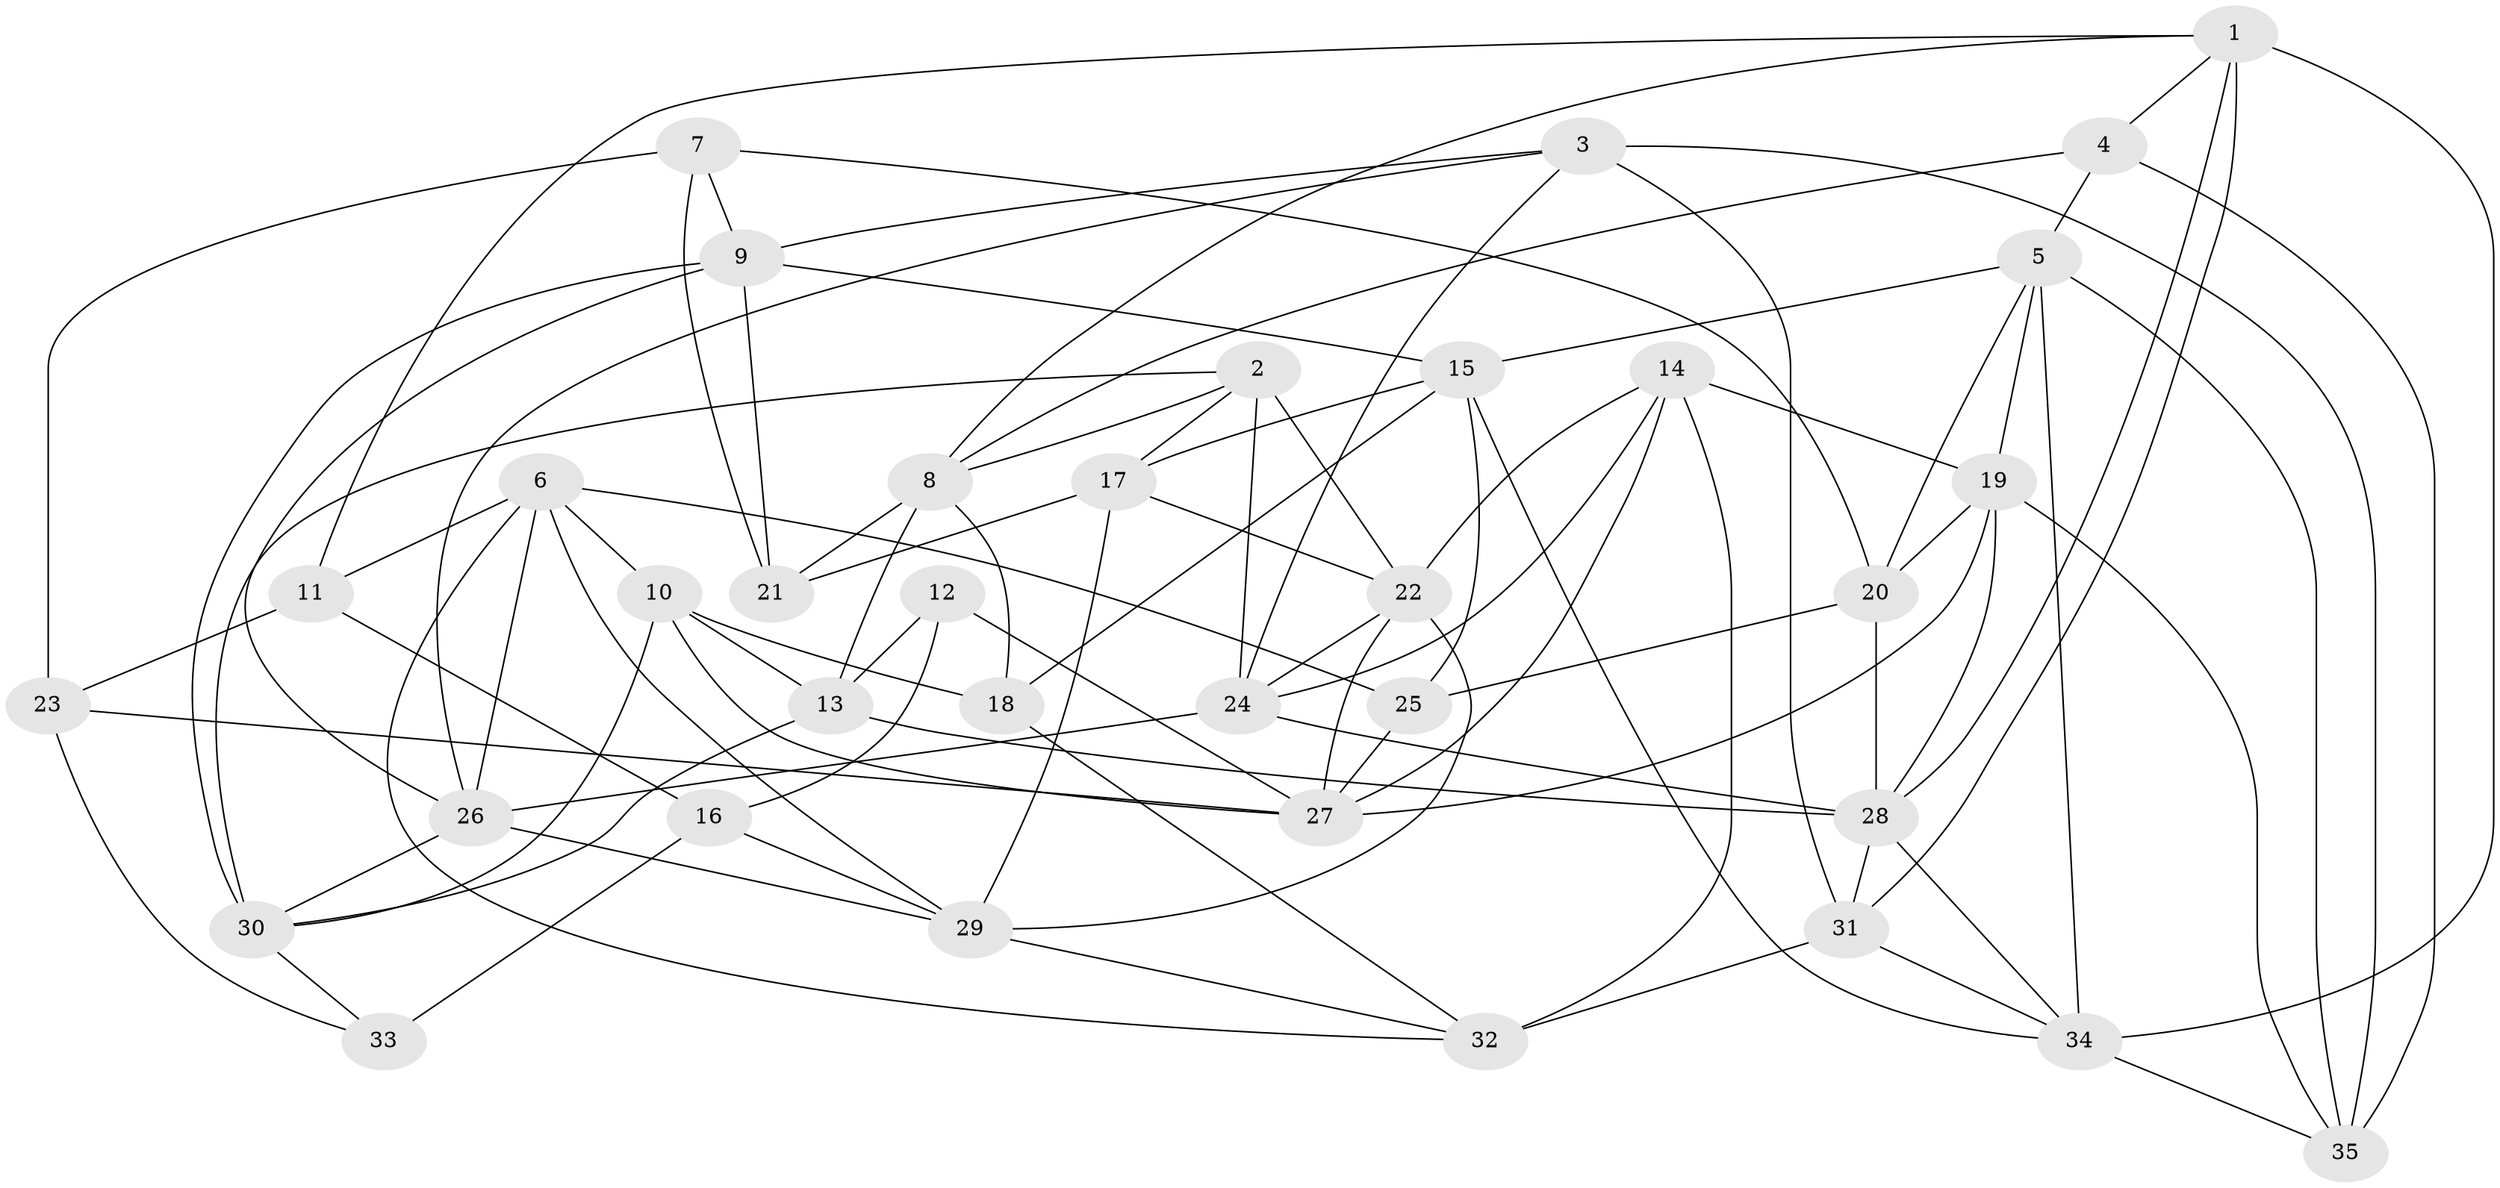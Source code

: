 // original degree distribution, {4: 1.0}
// Generated by graph-tools (version 1.1) at 2025/02/03/09/25 03:02:58]
// undirected, 35 vertices, 90 edges
graph export_dot {
graph [start="1"]
  node [color=gray90,style=filled];
  1;
  2;
  3;
  4;
  5;
  6;
  7;
  8;
  9;
  10;
  11;
  12;
  13;
  14;
  15;
  16;
  17;
  18;
  19;
  20;
  21;
  22;
  23;
  24;
  25;
  26;
  27;
  28;
  29;
  30;
  31;
  32;
  33;
  34;
  35;
  1 -- 4 [weight=1.0];
  1 -- 8 [weight=1.0];
  1 -- 11 [weight=1.0];
  1 -- 28 [weight=1.0];
  1 -- 31 [weight=1.0];
  1 -- 34 [weight=1.0];
  2 -- 8 [weight=1.0];
  2 -- 17 [weight=2.0];
  2 -- 22 [weight=1.0];
  2 -- 24 [weight=1.0];
  2 -- 30 [weight=1.0];
  3 -- 9 [weight=1.0];
  3 -- 24 [weight=1.0];
  3 -- 26 [weight=1.0];
  3 -- 31 [weight=1.0];
  3 -- 35 [weight=2.0];
  4 -- 5 [weight=1.0];
  4 -- 8 [weight=1.0];
  4 -- 35 [weight=1.0];
  5 -- 15 [weight=1.0];
  5 -- 19 [weight=1.0];
  5 -- 20 [weight=1.0];
  5 -- 34 [weight=1.0];
  5 -- 35 [weight=1.0];
  6 -- 10 [weight=1.0];
  6 -- 11 [weight=1.0];
  6 -- 25 [weight=1.0];
  6 -- 26 [weight=1.0];
  6 -- 29 [weight=1.0];
  6 -- 32 [weight=1.0];
  7 -- 9 [weight=1.0];
  7 -- 20 [weight=2.0];
  7 -- 21 [weight=1.0];
  7 -- 23 [weight=2.0];
  8 -- 13 [weight=1.0];
  8 -- 18 [weight=1.0];
  8 -- 21 [weight=1.0];
  9 -- 15 [weight=1.0];
  9 -- 21 [weight=1.0];
  9 -- 26 [weight=1.0];
  9 -- 30 [weight=1.0];
  10 -- 13 [weight=1.0];
  10 -- 18 [weight=1.0];
  10 -- 27 [weight=2.0];
  10 -- 30 [weight=1.0];
  11 -- 16 [weight=1.0];
  11 -- 23 [weight=1.0];
  12 -- 13 [weight=1.0];
  12 -- 16 [weight=2.0];
  12 -- 27 [weight=1.0];
  13 -- 28 [weight=2.0];
  13 -- 30 [weight=1.0];
  14 -- 19 [weight=1.0];
  14 -- 22 [weight=1.0];
  14 -- 24 [weight=1.0];
  14 -- 27 [weight=2.0];
  14 -- 32 [weight=1.0];
  15 -- 17 [weight=1.0];
  15 -- 18 [weight=1.0];
  15 -- 25 [weight=1.0];
  15 -- 34 [weight=1.0];
  16 -- 29 [weight=1.0];
  16 -- 33 [weight=2.0];
  17 -- 21 [weight=1.0];
  17 -- 22 [weight=1.0];
  17 -- 29 [weight=1.0];
  18 -- 32 [weight=1.0];
  19 -- 20 [weight=1.0];
  19 -- 27 [weight=1.0];
  19 -- 28 [weight=1.0];
  19 -- 35 [weight=1.0];
  20 -- 25 [weight=1.0];
  20 -- 28 [weight=1.0];
  22 -- 24 [weight=1.0];
  22 -- 27 [weight=1.0];
  22 -- 29 [weight=1.0];
  23 -- 27 [weight=2.0];
  23 -- 33 [weight=1.0];
  24 -- 26 [weight=1.0];
  24 -- 28 [weight=1.0];
  25 -- 27 [weight=1.0];
  26 -- 29 [weight=1.0];
  26 -- 30 [weight=1.0];
  28 -- 31 [weight=1.0];
  28 -- 34 [weight=1.0];
  29 -- 32 [weight=1.0];
  30 -- 33 [weight=1.0];
  31 -- 32 [weight=2.0];
  31 -- 34 [weight=1.0];
  34 -- 35 [weight=1.0];
}
